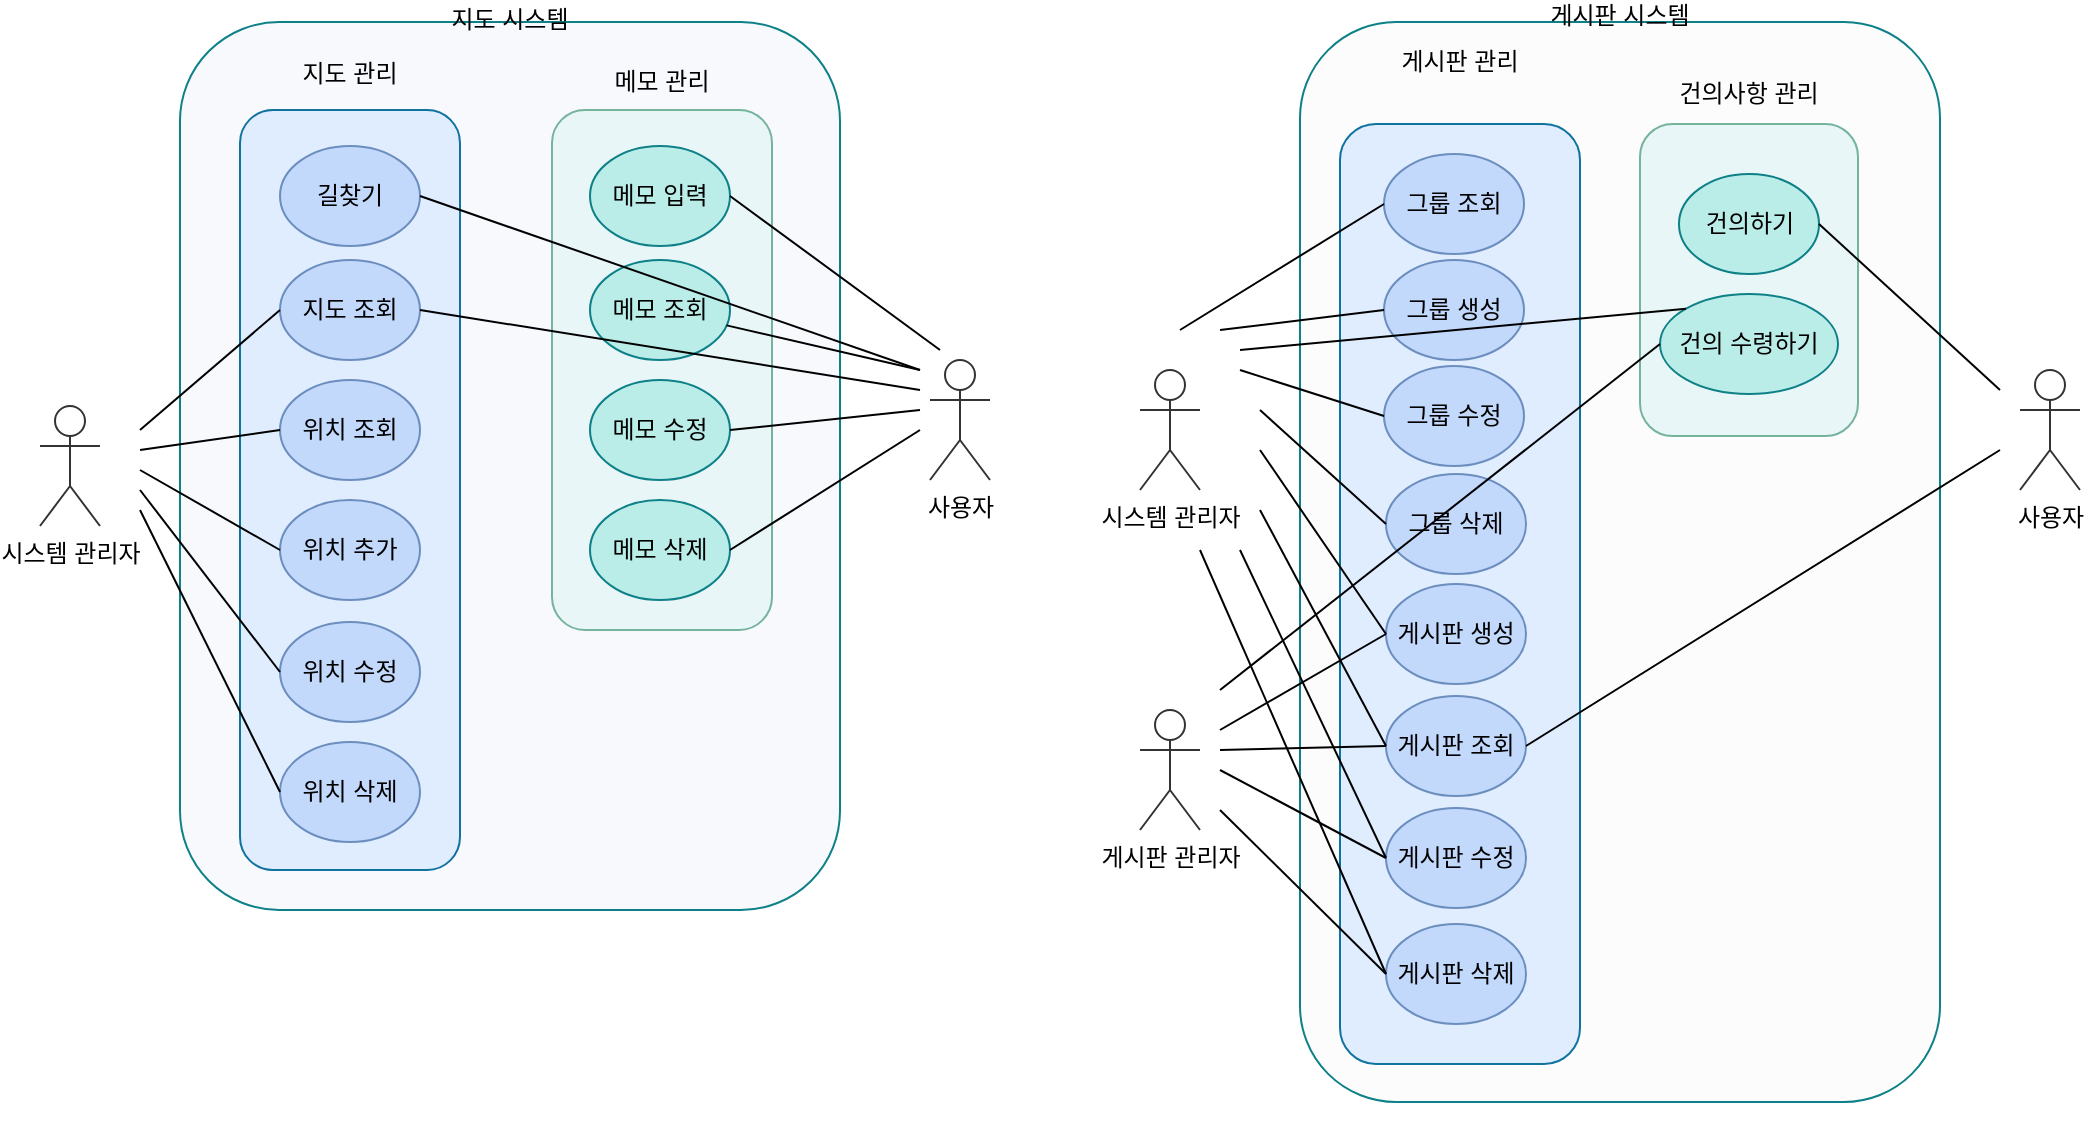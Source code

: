 <mxfile version="14.5.1" type="github">
  <diagram id="os8BwO5idqNauNAGnZHe" name="Page-1">
    <mxGraphModel dx="1024" dy="797" grid="0" gridSize="10" guides="1" tooltips="1" connect="1" arrows="1" fold="1" page="1" pageScale="1" pageWidth="827" pageHeight="1169" math="0" shadow="0">
      <root>
        <mxCell id="0" />
        <mxCell id="1" parent="0" />
        <mxCell id="9S0N9jBB2vzTJLr5Gff_-77" value="" style="group" parent="1" vertex="1" connectable="0">
          <mxGeometry x="50" y="16" width="506" height="444" as="geometry" />
        </mxCell>
        <mxCell id="9S0N9jBB2vzTJLr5Gff_-24" value="지도 시스템&lt;br&gt;&lt;br&gt;&lt;br&gt;&lt;br&gt;&lt;br&gt;&lt;br&gt;&lt;br&gt;&lt;br&gt;&lt;br&gt;&lt;br&gt;&lt;br&gt;&lt;br&gt;&lt;br&gt;&lt;br&gt;&lt;br&gt;&lt;br&gt;&lt;br&gt;&lt;br&gt;&lt;br&gt;&lt;br&gt;&lt;br&gt;&lt;br&gt;&lt;br&gt;&lt;br&gt;&lt;br&gt;&lt;br&gt;&lt;br&gt;&lt;br&gt;&lt;br&gt;&lt;br&gt;&lt;br&gt;&lt;br&gt;" style="rounded=1;whiteSpace=wrap;html=1;strokeColor=#0e8088;fillColor=#F7F9FC;" parent="9S0N9jBB2vzTJLr5Gff_-77" vertex="1">
          <mxGeometry x="70" width="330" height="444" as="geometry" />
        </mxCell>
        <mxCell id="9S0N9jBB2vzTJLr5Gff_-1" value="시스템 관리자" style="shape=umlActor;verticalLabelPosition=bottom;verticalAlign=top;html=1;outlineConnect=0;fillColor=none;strokeColor=#333333;" parent="9S0N9jBB2vzTJLr5Gff_-77" vertex="1">
          <mxGeometry y="192" width="30" height="60" as="geometry" />
        </mxCell>
        <mxCell id="9S0N9jBB2vzTJLr5Gff_-3" value="사용자" style="shape=umlActor;verticalLabelPosition=bottom;verticalAlign=top;html=1;outlineConnect=0;fillColor=none;strokeColor=#333333;" parent="9S0N9jBB2vzTJLr5Gff_-77" vertex="1">
          <mxGeometry x="445" y="169" width="30" height="60" as="geometry" />
        </mxCell>
        <mxCell id="9S0N9jBB2vzTJLr5Gff_-61" value="" style="group" parent="9S0N9jBB2vzTJLr5Gff_-77" vertex="1" connectable="0">
          <mxGeometry x="100" y="44" width="110" height="380" as="geometry" />
        </mxCell>
        <mxCell id="9S0N9jBB2vzTJLr5Gff_-19" value="지도 관리&lt;br&gt;&lt;br&gt;&lt;br&gt;&lt;br&gt;&lt;br&gt;&lt;br&gt;&lt;br&gt;&lt;br&gt;&lt;br&gt;&lt;br&gt;&lt;br&gt;&lt;br&gt;&lt;br&gt;&lt;br&gt;&lt;br&gt;&lt;br&gt;&lt;br&gt;&lt;br&gt;&lt;br&gt;&lt;br&gt;&lt;br&gt;&lt;br&gt;&lt;br&gt;&lt;br&gt;&lt;br&gt;&lt;br&gt;&lt;br&gt;&lt;br&gt;&lt;br&gt;&lt;br&gt;" style="rounded=1;whiteSpace=wrap;html=1;strokeColor=#10739e;fillColor=#E0EDFF;" parent="9S0N9jBB2vzTJLr5Gff_-61" vertex="1">
          <mxGeometry width="110" height="380" as="geometry" />
        </mxCell>
        <mxCell id="9S0N9jBB2vzTJLr5Gff_-6" value="위치 추가" style="ellipse;whiteSpace=wrap;html=1;strokeColor=#6c8ebf;fillColor=#C2D9FC;" parent="9S0N9jBB2vzTJLr5Gff_-61" vertex="1">
          <mxGeometry x="20" y="195" width="70" height="50" as="geometry" />
        </mxCell>
        <mxCell id="9S0N9jBB2vzTJLr5Gff_-7" value="위치 수정" style="ellipse;whiteSpace=wrap;html=1;strokeColor=#6c8ebf;fillColor=#C2D9FC;" parent="9S0N9jBB2vzTJLr5Gff_-61" vertex="1">
          <mxGeometry x="20" y="256" width="70" height="50" as="geometry" />
        </mxCell>
        <mxCell id="9S0N9jBB2vzTJLr5Gff_-8" value="위치 삭제" style="ellipse;whiteSpace=wrap;html=1;strokeColor=#6c8ebf;fillColor=#C2D9FC;" parent="9S0N9jBB2vzTJLr5Gff_-61" vertex="1">
          <mxGeometry x="20" y="316" width="70" height="50" as="geometry" />
        </mxCell>
        <mxCell id="9S0N9jBB2vzTJLr5Gff_-9" value="길찾기" style="ellipse;whiteSpace=wrap;html=1;strokeColor=#6c8ebf;fillColor=#C2D9FC;" parent="9S0N9jBB2vzTJLr5Gff_-61" vertex="1">
          <mxGeometry x="20" y="18" width="70" height="50" as="geometry" />
        </mxCell>
        <mxCell id="9S0N9jBB2vzTJLr5Gff_-10" value="위치 조회" style="ellipse;whiteSpace=wrap;html=1;strokeColor=#6c8ebf;fillColor=#C2D9FC;" parent="9S0N9jBB2vzTJLr5Gff_-61" vertex="1">
          <mxGeometry x="20" y="135" width="70" height="50" as="geometry" />
        </mxCell>
        <mxCell id="9S0N9jBB2vzTJLr5Gff_-12" value="지도 조회" style="ellipse;whiteSpace=wrap;html=1;strokeColor=#6c8ebf;fillColor=#C2D9FC;" parent="9S0N9jBB2vzTJLr5Gff_-61" vertex="1">
          <mxGeometry x="20" y="75" width="70" height="50" as="geometry" />
        </mxCell>
        <mxCell id="9S0N9jBB2vzTJLr5Gff_-62" value="" style="group" parent="9S0N9jBB2vzTJLr5Gff_-77" vertex="1" connectable="0">
          <mxGeometry x="256" y="44" width="110" height="260" as="geometry" />
        </mxCell>
        <mxCell id="9S0N9jBB2vzTJLr5Gff_-18" value="메모 관리&lt;br&gt;&lt;br&gt;&lt;br&gt;&lt;br&gt;&lt;br&gt;&lt;br&gt;&lt;br&gt;&lt;br&gt;&lt;br&gt;&lt;br&gt;&lt;br&gt;&lt;br&gt;&lt;br&gt;&lt;br&gt;&lt;br&gt;&lt;br&gt;&lt;br&gt;&lt;br&gt;&lt;br&gt;&lt;br&gt;&lt;br&gt;" style="rounded=1;whiteSpace=wrap;html=1;fillColor=#E8F6F7;strokeColor=#76B39D;" parent="9S0N9jBB2vzTJLr5Gff_-62" vertex="1">
          <mxGeometry width="110" height="260" as="geometry" />
        </mxCell>
        <mxCell id="9S0N9jBB2vzTJLr5Gff_-14" value="메모 입력" style="ellipse;whiteSpace=wrap;html=1;strokeColor=#0e8088;fillColor=#BBEDE8;" parent="9S0N9jBB2vzTJLr5Gff_-62" vertex="1">
          <mxGeometry x="19" y="18" width="70" height="50" as="geometry" />
        </mxCell>
        <mxCell id="9S0N9jBB2vzTJLr5Gff_-15" value="메모 조회" style="ellipse;whiteSpace=wrap;html=1;strokeColor=#0e8088;fillColor=#BBEDE8;" parent="9S0N9jBB2vzTJLr5Gff_-62" vertex="1">
          <mxGeometry x="19" y="75" width="70" height="50" as="geometry" />
        </mxCell>
        <mxCell id="9S0N9jBB2vzTJLr5Gff_-16" value="메모 수정&lt;span style=&quot;color: rgba(0 , 0 , 0 , 0) ; font-family: monospace ; font-size: 0px&quot;&gt;%3CmxGraphModel%3E%3Croot%3E%3CmxCell%20id%3D%220%22%2F%3E%3CmxCell%20id%3D%221%22%20parent%3D%220%22%2F%3E%3CmxCell%20id%3D%222%22%20value%3D%22%EC%9C%84%EC%B9%98%20%EC%82%AD%EC%A0%9C%22%20style%3D%22ellipse%3BwhiteSpace%3Dwrap%3Bhtml%3D1%3B%22%20vertex%3D%221%22%20parent%3D%221%22%3E%3CmxGeometry%20x%3D%22190%22%20y%3D%22235%22%20width%3D%2270%22%20height%3D%2250%22%20as%3D%22geometry%22%2F%3E%3C%2FmxCell%3E%3C%2Froot%3E%3C%2FmxGraphModel%3E&lt;/span&gt;" style="ellipse;whiteSpace=wrap;html=1;strokeColor=#0e8088;fillColor=#BBEDE8;" parent="9S0N9jBB2vzTJLr5Gff_-62" vertex="1">
          <mxGeometry x="19" y="135" width="70" height="50" as="geometry" />
        </mxCell>
        <mxCell id="9S0N9jBB2vzTJLr5Gff_-17" value="메모 삭제" style="ellipse;whiteSpace=wrap;html=1;strokeColor=#0e8088;fillColor=#BBEDE8;" parent="9S0N9jBB2vzTJLr5Gff_-62" vertex="1">
          <mxGeometry x="19" y="195" width="70" height="50" as="geometry" />
        </mxCell>
        <mxCell id="9S0N9jBB2vzTJLr5Gff_-64" value="" style="endArrow=none;html=1;exitX=1;exitY=0.5;exitDx=0;exitDy=0;" parent="9S0N9jBB2vzTJLr5Gff_-77" source="9S0N9jBB2vzTJLr5Gff_-14" edge="1">
          <mxGeometry width="50" height="50" relative="1" as="geometry">
            <mxPoint x="260" y="304" as="sourcePoint" />
            <mxPoint x="450" y="164" as="targetPoint" />
          </mxGeometry>
        </mxCell>
        <mxCell id="9S0N9jBB2vzTJLr5Gff_-65" value="" style="endArrow=none;html=1;" parent="9S0N9jBB2vzTJLr5Gff_-77" source="9S0N9jBB2vzTJLr5Gff_-15" edge="1">
          <mxGeometry width="50" height="50" relative="1" as="geometry">
            <mxPoint x="355" y="97" as="sourcePoint" />
            <mxPoint x="440" y="174" as="targetPoint" />
          </mxGeometry>
        </mxCell>
        <mxCell id="9S0N9jBB2vzTJLr5Gff_-66" value="" style="endArrow=none;html=1;exitX=1;exitY=0.5;exitDx=0;exitDy=0;" parent="9S0N9jBB2vzTJLr5Gff_-77" source="9S0N9jBB2vzTJLr5Gff_-16" edge="1">
          <mxGeometry width="50" height="50" relative="1" as="geometry">
            <mxPoint x="365" y="107" as="sourcePoint" />
            <mxPoint x="440" y="194" as="targetPoint" />
          </mxGeometry>
        </mxCell>
        <mxCell id="9S0N9jBB2vzTJLr5Gff_-67" value="" style="endArrow=none;html=1;exitX=1;exitY=0.5;exitDx=0;exitDy=0;" parent="9S0N9jBB2vzTJLr5Gff_-77" source="9S0N9jBB2vzTJLr5Gff_-17" edge="1">
          <mxGeometry width="50" height="50" relative="1" as="geometry">
            <mxPoint x="375" y="117" as="sourcePoint" />
            <mxPoint x="440" y="204" as="targetPoint" />
          </mxGeometry>
        </mxCell>
        <mxCell id="9S0N9jBB2vzTJLr5Gff_-68" value="" style="endArrow=none;html=1;exitX=1;exitY=0.5;exitDx=0;exitDy=0;" parent="9S0N9jBB2vzTJLr5Gff_-77" source="9S0N9jBB2vzTJLr5Gff_-9" edge="1">
          <mxGeometry width="50" height="50" relative="1" as="geometry">
            <mxPoint x="385" y="127" as="sourcePoint" />
            <mxPoint x="440" y="174" as="targetPoint" />
          </mxGeometry>
        </mxCell>
        <mxCell id="9S0N9jBB2vzTJLr5Gff_-69" value="" style="endArrow=none;html=1;exitX=1;exitY=0.5;exitDx=0;exitDy=0;" parent="9S0N9jBB2vzTJLr5Gff_-77" source="9S0N9jBB2vzTJLr5Gff_-12" edge="1">
          <mxGeometry width="50" height="50" relative="1" as="geometry">
            <mxPoint x="395" y="137" as="sourcePoint" />
            <mxPoint x="440" y="184" as="targetPoint" />
          </mxGeometry>
        </mxCell>
        <mxCell id="9S0N9jBB2vzTJLr5Gff_-70" value="" style="endArrow=none;html=1;entryX=0;entryY=0.5;entryDx=0;entryDy=0;" parent="9S0N9jBB2vzTJLr5Gff_-77" target="9S0N9jBB2vzTJLr5Gff_-10" edge="1">
          <mxGeometry width="50" height="50" relative="1" as="geometry">
            <mxPoint x="50" y="214" as="sourcePoint" />
            <mxPoint x="490" y="234" as="targetPoint" />
          </mxGeometry>
        </mxCell>
        <mxCell id="9S0N9jBB2vzTJLr5Gff_-72" value="" style="endArrow=none;html=1;entryX=0;entryY=0.5;entryDx=0;entryDy=0;" parent="9S0N9jBB2vzTJLr5Gff_-77" target="9S0N9jBB2vzTJLr5Gff_-6" edge="1">
          <mxGeometry width="50" height="50" relative="1" as="geometry">
            <mxPoint x="50" y="224" as="sourcePoint" />
            <mxPoint x="130.0" y="214" as="targetPoint" />
          </mxGeometry>
        </mxCell>
        <mxCell id="9S0N9jBB2vzTJLr5Gff_-73" value="" style="endArrow=none;html=1;entryX=0;entryY=0.5;entryDx=0;entryDy=0;" parent="9S0N9jBB2vzTJLr5Gff_-77" target="9S0N9jBB2vzTJLr5Gff_-7" edge="1">
          <mxGeometry width="50" height="50" relative="1" as="geometry">
            <mxPoint x="50" y="234" as="sourcePoint" />
            <mxPoint x="140.0" y="224" as="targetPoint" />
          </mxGeometry>
        </mxCell>
        <mxCell id="9S0N9jBB2vzTJLr5Gff_-74" value="" style="endArrow=none;html=1;entryX=0;entryY=0.5;entryDx=0;entryDy=0;" parent="9S0N9jBB2vzTJLr5Gff_-77" target="9S0N9jBB2vzTJLr5Gff_-8" edge="1">
          <mxGeometry width="50" height="50" relative="1" as="geometry">
            <mxPoint x="50" y="244" as="sourcePoint" />
            <mxPoint x="150.0" y="234" as="targetPoint" />
          </mxGeometry>
        </mxCell>
        <mxCell id="9S0N9jBB2vzTJLr5Gff_-75" value="" style="endArrow=none;html=1;entryX=0;entryY=0.5;entryDx=0;entryDy=0;" parent="9S0N9jBB2vzTJLr5Gff_-77" target="9S0N9jBB2vzTJLr5Gff_-12" edge="1">
          <mxGeometry width="50" height="50" relative="1" as="geometry">
            <mxPoint x="50" y="204" as="sourcePoint" />
            <mxPoint x="160.0" y="244" as="targetPoint" />
          </mxGeometry>
        </mxCell>
        <mxCell id="9S0N9jBB2vzTJLr5Gff_-153" value="" style="group" parent="1" vertex="1" connectable="0">
          <mxGeometry x="600" y="16" width="470" height="540" as="geometry" />
        </mxCell>
        <mxCell id="9S0N9jBB2vzTJLr5Gff_-25" value="게시판 시스템&lt;br&gt;&lt;br&gt;&lt;br&gt;&lt;br&gt;&lt;br&gt;&lt;br&gt;&lt;br&gt;&lt;br&gt;&lt;br&gt;&lt;br&gt;&lt;br&gt;&lt;br&gt;&lt;br&gt;&lt;br&gt;&lt;br&gt;&lt;br&gt;&lt;br&gt;&lt;br&gt;&lt;br&gt;&lt;br&gt;&lt;br&gt;&lt;br&gt;&lt;br&gt;&lt;br&gt;&lt;br&gt;&lt;br&gt;&lt;br&gt;&lt;br&gt;&lt;br&gt;&lt;br&gt;&lt;br&gt;&lt;br&gt;&lt;br&gt;&lt;br&gt;&lt;br&gt;&lt;br&gt;&lt;br&gt;&lt;br&gt;&lt;br&gt;" style="rounded=1;whiteSpace=wrap;html=1;strokeColor=#0E8088;fillColor=#FCFCFC;" parent="9S0N9jBB2vzTJLr5Gff_-153" vertex="1">
          <mxGeometry x="80" width="320" height="540" as="geometry" />
        </mxCell>
        <mxCell id="9S0N9jBB2vzTJLr5Gff_-41" value="시스템 관리자" style="shape=umlActor;verticalLabelPosition=bottom;verticalAlign=top;html=1;outlineConnect=0;strokeColor=#333333;fillColor=none;" parent="9S0N9jBB2vzTJLr5Gff_-153" vertex="1">
          <mxGeometry y="174" width="30" height="60" as="geometry" />
        </mxCell>
        <mxCell id="9S0N9jBB2vzTJLr5Gff_-42" value="게시판 관리자" style="shape=umlActor;verticalLabelPosition=bottom;verticalAlign=top;html=1;outlineConnect=0;strokeColor=#333333;fillColor=none;" parent="9S0N9jBB2vzTJLr5Gff_-153" vertex="1">
          <mxGeometry y="344" width="30" height="60" as="geometry" />
        </mxCell>
        <mxCell id="9S0N9jBB2vzTJLr5Gff_-109" value="사용자" style="shape=umlActor;verticalLabelPosition=bottom;verticalAlign=top;html=1;outlineConnect=0;strokeColor=#333333;fillColor=none;" parent="9S0N9jBB2vzTJLr5Gff_-153" vertex="1">
          <mxGeometry x="440" y="174" width="30" height="60" as="geometry" />
        </mxCell>
        <mxCell id="9S0N9jBB2vzTJLr5Gff_-128" value="" style="group" parent="9S0N9jBB2vzTJLr5Gff_-153" vertex="1" connectable="0">
          <mxGeometry x="100" y="51" width="120" height="470" as="geometry" />
        </mxCell>
        <mxCell id="9S0N9jBB2vzTJLr5Gff_-120" value="게시판 관리&lt;br&gt;&lt;br&gt;&lt;br&gt;&lt;br&gt;&lt;br&gt;&lt;br&gt;&lt;br&gt;&lt;br&gt;&lt;br&gt;&lt;br&gt;&lt;br&gt;&lt;br&gt;&lt;br&gt;&lt;br&gt;&lt;br&gt;&lt;br&gt;&lt;br&gt;&lt;br&gt;&lt;br&gt;&lt;br&gt;&lt;br&gt;&lt;br&gt;&lt;br&gt;&lt;br&gt;&lt;br&gt;&lt;br&gt;&lt;br&gt;&lt;br&gt;&lt;br&gt;&lt;br&gt;&lt;br&gt;&lt;br&gt;&lt;br&gt;&lt;br&gt;&lt;br&gt;&lt;br&gt;&lt;br&gt;&lt;br&gt;" style="rounded=1;whiteSpace=wrap;html=1;strokeColor=#10739e;fillColor=#E0EDFF;" parent="9S0N9jBB2vzTJLr5Gff_-128" vertex="1">
          <mxGeometry width="120" height="470" as="geometry" />
        </mxCell>
        <mxCell id="9S0N9jBB2vzTJLr5Gff_-26" value="그룹 생성" style="ellipse;whiteSpace=wrap;html=1;fillColor=#C2D9FC;strokeColor=#6C8EBF;" parent="9S0N9jBB2vzTJLr5Gff_-128" vertex="1">
          <mxGeometry x="22" y="68" width="70" height="50" as="geometry" />
        </mxCell>
        <mxCell id="9S0N9jBB2vzTJLr5Gff_-27" value="그룹 수정" style="ellipse;whiteSpace=wrap;html=1;fillColor=#C2D9FC;strokeColor=#6C8EBF;" parent="9S0N9jBB2vzTJLr5Gff_-128" vertex="1">
          <mxGeometry x="22" y="121" width="70" height="50" as="geometry" />
        </mxCell>
        <mxCell id="9S0N9jBB2vzTJLr5Gff_-32" value="그룹 조회&lt;span style=&quot;color: rgba(0 , 0 , 0 , 0) ; font-family: monospace ; font-size: 0px&quot;&gt;%3CmxGraphModel%3E%3Croot%3E%3CmxCell%20id%3D%220%22%2F%3E%3CmxCell%20id%3D%221%22%20parent%3D%220%22%2F%3E%3CmxCell%20id%3D%222%22%20value%3D%22%EA%B7%B8%EB%A3%B9%20%EC%83%9D%EC%84%B1%22%20style%3D%22ellipse%3BwhiteSpace%3Dwrap%3Bhtml%3D1%3BfillColor%3D%23b1ddf0%3BstrokeColor%3D%2310739e%3B%22%20vertex%3D%221%22%20parent%3D%221%22%3E%3CmxGeometry%20x%3D%22220%22%20y%3D%22510%22%20width%3D%2270%22%20height%3D%2250%22%20as%3D%22geometry%22%2F%3E%3C%2FmxCell%3E%3C%2Froot%3E%3C%2FmxGraphModel%3E&lt;/span&gt;" style="ellipse;whiteSpace=wrap;html=1;fillColor=#C2D9FC;strokeColor=#6C8EBF;" parent="9S0N9jBB2vzTJLr5Gff_-128" vertex="1">
          <mxGeometry x="22" y="15" width="70" height="50" as="geometry" />
        </mxCell>
        <mxCell id="9S0N9jBB2vzTJLr5Gff_-33" value="게시판 조회" style="ellipse;whiteSpace=wrap;html=1;fillColor=#C2D9FC;strokeColor=#6C8EBF;" parent="9S0N9jBB2vzTJLr5Gff_-128" vertex="1">
          <mxGeometry x="23" y="286" width="70" height="50" as="geometry" />
        </mxCell>
        <mxCell id="9S0N9jBB2vzTJLr5Gff_-29" value="게시판 생성" style="ellipse;whiteSpace=wrap;html=1;fillColor=#C2D9FC;strokeColor=#6C8EBF;" parent="9S0N9jBB2vzTJLr5Gff_-128" vertex="1">
          <mxGeometry x="23" y="230" width="70" height="50" as="geometry" />
        </mxCell>
        <mxCell id="9S0N9jBB2vzTJLr5Gff_-30" value="게시판 수정" style="ellipse;whiteSpace=wrap;html=1;fillColor=#C2D9FC;strokeColor=#6C8EBF;" parent="9S0N9jBB2vzTJLr5Gff_-128" vertex="1">
          <mxGeometry x="23" y="342" width="70" height="50" as="geometry" />
        </mxCell>
        <mxCell id="9S0N9jBB2vzTJLr5Gff_-31" value="게시판 삭제" style="ellipse;whiteSpace=wrap;html=1;fillColor=#C2D9FC;strokeColor=#6C8EBF;" parent="9S0N9jBB2vzTJLr5Gff_-128" vertex="1">
          <mxGeometry x="23" y="400" width="70" height="50" as="geometry" />
        </mxCell>
        <mxCell id="9S0N9jBB2vzTJLr5Gff_-28" value="그룹 삭제" style="ellipse;whiteSpace=wrap;html=1;fillColor=#C2D9FC;strokeColor=#6C8EBF;" parent="9S0N9jBB2vzTJLr5Gff_-128" vertex="1">
          <mxGeometry x="23" y="175" width="70" height="50" as="geometry" />
        </mxCell>
        <mxCell id="9S0N9jBB2vzTJLr5Gff_-129" value="" style="group" parent="9S0N9jBB2vzTJLr5Gff_-153" vertex="1" connectable="0">
          <mxGeometry x="250" y="51" width="109" height="156" as="geometry" />
        </mxCell>
        <mxCell id="9S0N9jBB2vzTJLr5Gff_-110" value="건의사항 관리&lt;br&gt;&lt;br&gt;&lt;br&gt;&lt;br&gt;&lt;br&gt;&lt;br&gt;&lt;br&gt;&lt;br&gt;&lt;br&gt;&lt;br&gt;&lt;br&gt;&lt;br&gt;&lt;br&gt;&lt;br&gt;" style="rounded=1;whiteSpace=wrap;html=1;fillColor=#E8F6F7;strokeColor=#76B39D;" parent="9S0N9jBB2vzTJLr5Gff_-129" vertex="1">
          <mxGeometry width="109" height="156" as="geometry" />
        </mxCell>
        <mxCell id="9S0N9jBB2vzTJLr5Gff_-38" value="건의하기" style="ellipse;whiteSpace=wrap;html=1;fillColor=#BBEDE8;strokeColor=#0E8088;" parent="9S0N9jBB2vzTJLr5Gff_-129" vertex="1">
          <mxGeometry x="19.5" y="25" width="70" height="50" as="geometry" />
        </mxCell>
        <mxCell id="9S0N9jBB2vzTJLr5Gff_-39" value="건의 수령하기" style="ellipse;whiteSpace=wrap;html=1;fillColor=#BBEDE8;strokeColor=#0E8088;" parent="9S0N9jBB2vzTJLr5Gff_-129" vertex="1">
          <mxGeometry x="10" y="85" width="89" height="50" as="geometry" />
        </mxCell>
        <mxCell id="9S0N9jBB2vzTJLr5Gff_-135" value="" style="endArrow=none;html=1;exitX=0;exitY=0.5;exitDx=0;exitDy=0;" parent="9S0N9jBB2vzTJLr5Gff_-153" source="9S0N9jBB2vzTJLr5Gff_-32" edge="1">
          <mxGeometry width="50" height="50" relative="1" as="geometry">
            <mxPoint x="-10" y="194" as="sourcePoint" />
            <mxPoint x="20" y="154" as="targetPoint" />
          </mxGeometry>
        </mxCell>
        <mxCell id="9S0N9jBB2vzTJLr5Gff_-136" value="" style="endArrow=none;html=1;exitX=0;exitY=0.5;exitDx=0;exitDy=0;" parent="9S0N9jBB2vzTJLr5Gff_-153" source="9S0N9jBB2vzTJLr5Gff_-26" edge="1">
          <mxGeometry width="50" height="50" relative="1" as="geometry">
            <mxPoint x="132" y="101" as="sourcePoint" />
            <mxPoint x="40" y="154" as="targetPoint" />
          </mxGeometry>
        </mxCell>
        <mxCell id="9S0N9jBB2vzTJLr5Gff_-137" value="" style="endArrow=none;html=1;exitX=0;exitY=0.5;exitDx=0;exitDy=0;" parent="9S0N9jBB2vzTJLr5Gff_-153" source="9S0N9jBB2vzTJLr5Gff_-27" edge="1">
          <mxGeometry width="50" height="50" relative="1" as="geometry">
            <mxPoint x="142" y="111" as="sourcePoint" />
            <mxPoint x="50" y="174" as="targetPoint" />
          </mxGeometry>
        </mxCell>
        <mxCell id="9S0N9jBB2vzTJLr5Gff_-138" value="" style="endArrow=none;html=1;exitX=0;exitY=0.5;exitDx=0;exitDy=0;" parent="9S0N9jBB2vzTJLr5Gff_-153" source="9S0N9jBB2vzTJLr5Gff_-28" edge="1">
          <mxGeometry width="50" height="50" relative="1" as="geometry">
            <mxPoint x="152" y="121" as="sourcePoint" />
            <mxPoint x="60" y="194" as="targetPoint" />
          </mxGeometry>
        </mxCell>
        <mxCell id="9S0N9jBB2vzTJLr5Gff_-139" value="" style="endArrow=none;html=1;exitX=0;exitY=0.5;exitDx=0;exitDy=0;" parent="9S0N9jBB2vzTJLr5Gff_-153" source="9S0N9jBB2vzTJLr5Gff_-29" edge="1">
          <mxGeometry width="50" height="50" relative="1" as="geometry">
            <mxPoint x="162" y="131" as="sourcePoint" />
            <mxPoint x="60" y="214" as="targetPoint" />
          </mxGeometry>
        </mxCell>
        <mxCell id="9S0N9jBB2vzTJLr5Gff_-140" value="" style="endArrow=none;html=1;exitX=0;exitY=0.5;exitDx=0;exitDy=0;" parent="9S0N9jBB2vzTJLr5Gff_-153" source="9S0N9jBB2vzTJLr5Gff_-33" edge="1">
          <mxGeometry width="50" height="50" relative="1" as="geometry">
            <mxPoint x="172" y="141" as="sourcePoint" />
            <mxPoint x="60" y="244" as="targetPoint" />
          </mxGeometry>
        </mxCell>
        <mxCell id="9S0N9jBB2vzTJLr5Gff_-141" value="" style="endArrow=none;html=1;exitX=0;exitY=0.5;exitDx=0;exitDy=0;" parent="9S0N9jBB2vzTJLr5Gff_-153" source="9S0N9jBB2vzTJLr5Gff_-30" edge="1">
          <mxGeometry width="50" height="50" relative="1" as="geometry">
            <mxPoint x="182" y="151" as="sourcePoint" />
            <mxPoint x="50" y="264" as="targetPoint" />
          </mxGeometry>
        </mxCell>
        <mxCell id="9S0N9jBB2vzTJLr5Gff_-143" value="" style="endArrow=none;html=1;exitX=0;exitY=0.5;exitDx=0;exitDy=0;" parent="9S0N9jBB2vzTJLr5Gff_-153" source="9S0N9jBB2vzTJLr5Gff_-31" edge="1">
          <mxGeometry width="50" height="50" relative="1" as="geometry">
            <mxPoint x="192" y="161" as="sourcePoint" />
            <mxPoint x="30" y="264" as="targetPoint" />
          </mxGeometry>
        </mxCell>
        <mxCell id="9S0N9jBB2vzTJLr5Gff_-144" value="" style="endArrow=none;html=1;exitX=0;exitY=0.5;exitDx=0;exitDy=0;" parent="9S0N9jBB2vzTJLr5Gff_-153" source="9S0N9jBB2vzTJLr5Gff_-29" edge="1">
          <mxGeometry width="50" height="50" relative="1" as="geometry">
            <mxPoint x="202" y="171" as="sourcePoint" />
            <mxPoint x="40" y="354" as="targetPoint" />
          </mxGeometry>
        </mxCell>
        <mxCell id="9S0N9jBB2vzTJLr5Gff_-145" value="" style="endArrow=none;html=1;exitX=0;exitY=0.5;exitDx=0;exitDy=0;" parent="9S0N9jBB2vzTJLr5Gff_-153" source="9S0N9jBB2vzTJLr5Gff_-33" edge="1">
          <mxGeometry width="50" height="50" relative="1" as="geometry">
            <mxPoint x="212" y="181" as="sourcePoint" />
            <mxPoint x="40" y="364" as="targetPoint" />
          </mxGeometry>
        </mxCell>
        <mxCell id="9S0N9jBB2vzTJLr5Gff_-146" value="" style="endArrow=none;html=1;exitX=0;exitY=0.5;exitDx=0;exitDy=0;" parent="9S0N9jBB2vzTJLr5Gff_-153" source="9S0N9jBB2vzTJLr5Gff_-30" edge="1">
          <mxGeometry width="50" height="50" relative="1" as="geometry">
            <mxPoint x="222" y="191" as="sourcePoint" />
            <mxPoint x="40" y="374" as="targetPoint" />
          </mxGeometry>
        </mxCell>
        <mxCell id="9S0N9jBB2vzTJLr5Gff_-147" value="" style="endArrow=none;html=1;exitX=0;exitY=0.5;exitDx=0;exitDy=0;" parent="9S0N9jBB2vzTJLr5Gff_-153" source="9S0N9jBB2vzTJLr5Gff_-31" edge="1">
          <mxGeometry width="50" height="50" relative="1" as="geometry">
            <mxPoint x="232" y="201" as="sourcePoint" />
            <mxPoint x="40" y="394" as="targetPoint" />
          </mxGeometry>
        </mxCell>
        <mxCell id="9S0N9jBB2vzTJLr5Gff_-148" value="" style="endArrow=none;html=1;entryX=1;entryY=0.5;entryDx=0;entryDy=0;" parent="9S0N9jBB2vzTJLr5Gff_-153" target="9S0N9jBB2vzTJLr5Gff_-38" edge="1">
          <mxGeometry width="50" height="50" relative="1" as="geometry">
            <mxPoint x="430" y="184" as="sourcePoint" />
            <mxPoint x="160" y="224.0" as="targetPoint" />
          </mxGeometry>
        </mxCell>
        <mxCell id="9S0N9jBB2vzTJLr5Gff_-149" value="" style="endArrow=none;html=1;entryX=1;entryY=0.5;entryDx=0;entryDy=0;" parent="9S0N9jBB2vzTJLr5Gff_-153" target="9S0N9jBB2vzTJLr5Gff_-33" edge="1">
          <mxGeometry width="50" height="50" relative="1" as="geometry">
            <mxPoint x="430" y="214" as="sourcePoint" />
            <mxPoint x="170" y="234.0" as="targetPoint" />
          </mxGeometry>
        </mxCell>
        <mxCell id="9S0N9jBB2vzTJLr5Gff_-150" value="" style="endArrow=none;html=1;exitX=0;exitY=0;exitDx=0;exitDy=0;" parent="9S0N9jBB2vzTJLr5Gff_-153" source="9S0N9jBB2vzTJLr5Gff_-39" edge="1">
          <mxGeometry width="50" height="50" relative="1" as="geometry">
            <mxPoint x="262" y="231" as="sourcePoint" />
            <mxPoint x="50" y="164" as="targetPoint" />
          </mxGeometry>
        </mxCell>
        <mxCell id="9S0N9jBB2vzTJLr5Gff_-151" value="" style="endArrow=none;html=1;exitX=0;exitY=0.5;exitDx=0;exitDy=0;" parent="9S0N9jBB2vzTJLr5Gff_-153" source="9S0N9jBB2vzTJLr5Gff_-39" edge="1">
          <mxGeometry width="50" height="50" relative="1" as="geometry">
            <mxPoint x="272" y="241" as="sourcePoint" />
            <mxPoint x="40" y="334" as="targetPoint" />
          </mxGeometry>
        </mxCell>
      </root>
    </mxGraphModel>
  </diagram>
</mxfile>
